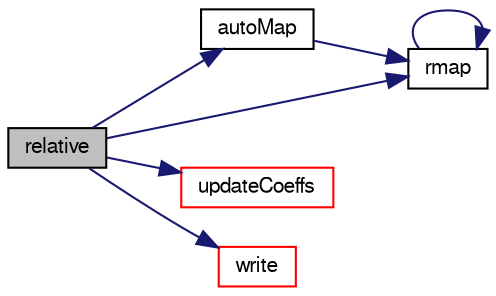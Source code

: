digraph "relative"
{
  bgcolor="transparent";
  edge [fontname="FreeSans",fontsize="10",labelfontname="FreeSans",labelfontsize="10"];
  node [fontname="FreeSans",fontsize="10",shape=record];
  rankdir="LR";
  Node27 [label="relative",height=0.2,width=0.4,color="black", fillcolor="grey75", style="filled", fontcolor="black"];
  Node27 -> Node28 [color="midnightblue",fontsize="10",style="solid",fontname="FreeSans"];
  Node28 [label="autoMap",height=0.2,width=0.4,color="black",URL="$a21954.html#a0ab0c43ce90d756c88dd81e3d0a9eef5",tooltip="Map (and resize as needed) from self given a mapping object. "];
  Node28 -> Node29 [color="midnightblue",fontsize="10",style="solid",fontname="FreeSans"];
  Node29 [label="rmap",height=0.2,width=0.4,color="black",URL="$a21954.html#a4fe41b169c41bfcd4311c1d1e27a96ed",tooltip="Reverse map the given fvPatchField onto this fvPatchField. "];
  Node29 -> Node29 [color="midnightblue",fontsize="10",style="solid",fontname="FreeSans"];
  Node27 -> Node29 [color="midnightblue",fontsize="10",style="solid",fontname="FreeSans"];
  Node27 -> Node30 [color="midnightblue",fontsize="10",style="solid",fontname="FreeSans"];
  Node30 [label="updateCoeffs",height=0.2,width=0.4,color="red",URL="$a21954.html#a7e24eafac629d3733181cd942d4c902f",tooltip="Update the coefficients associated with the patch field. "];
  Node27 -> Node33 [color="midnightblue",fontsize="10",style="solid",fontname="FreeSans"];
  Node33 [label="write",height=0.2,width=0.4,color="red",URL="$a21954.html#a293fdfec8bdfbd5c3913ab4c9f3454ff",tooltip="Write. "];
}
